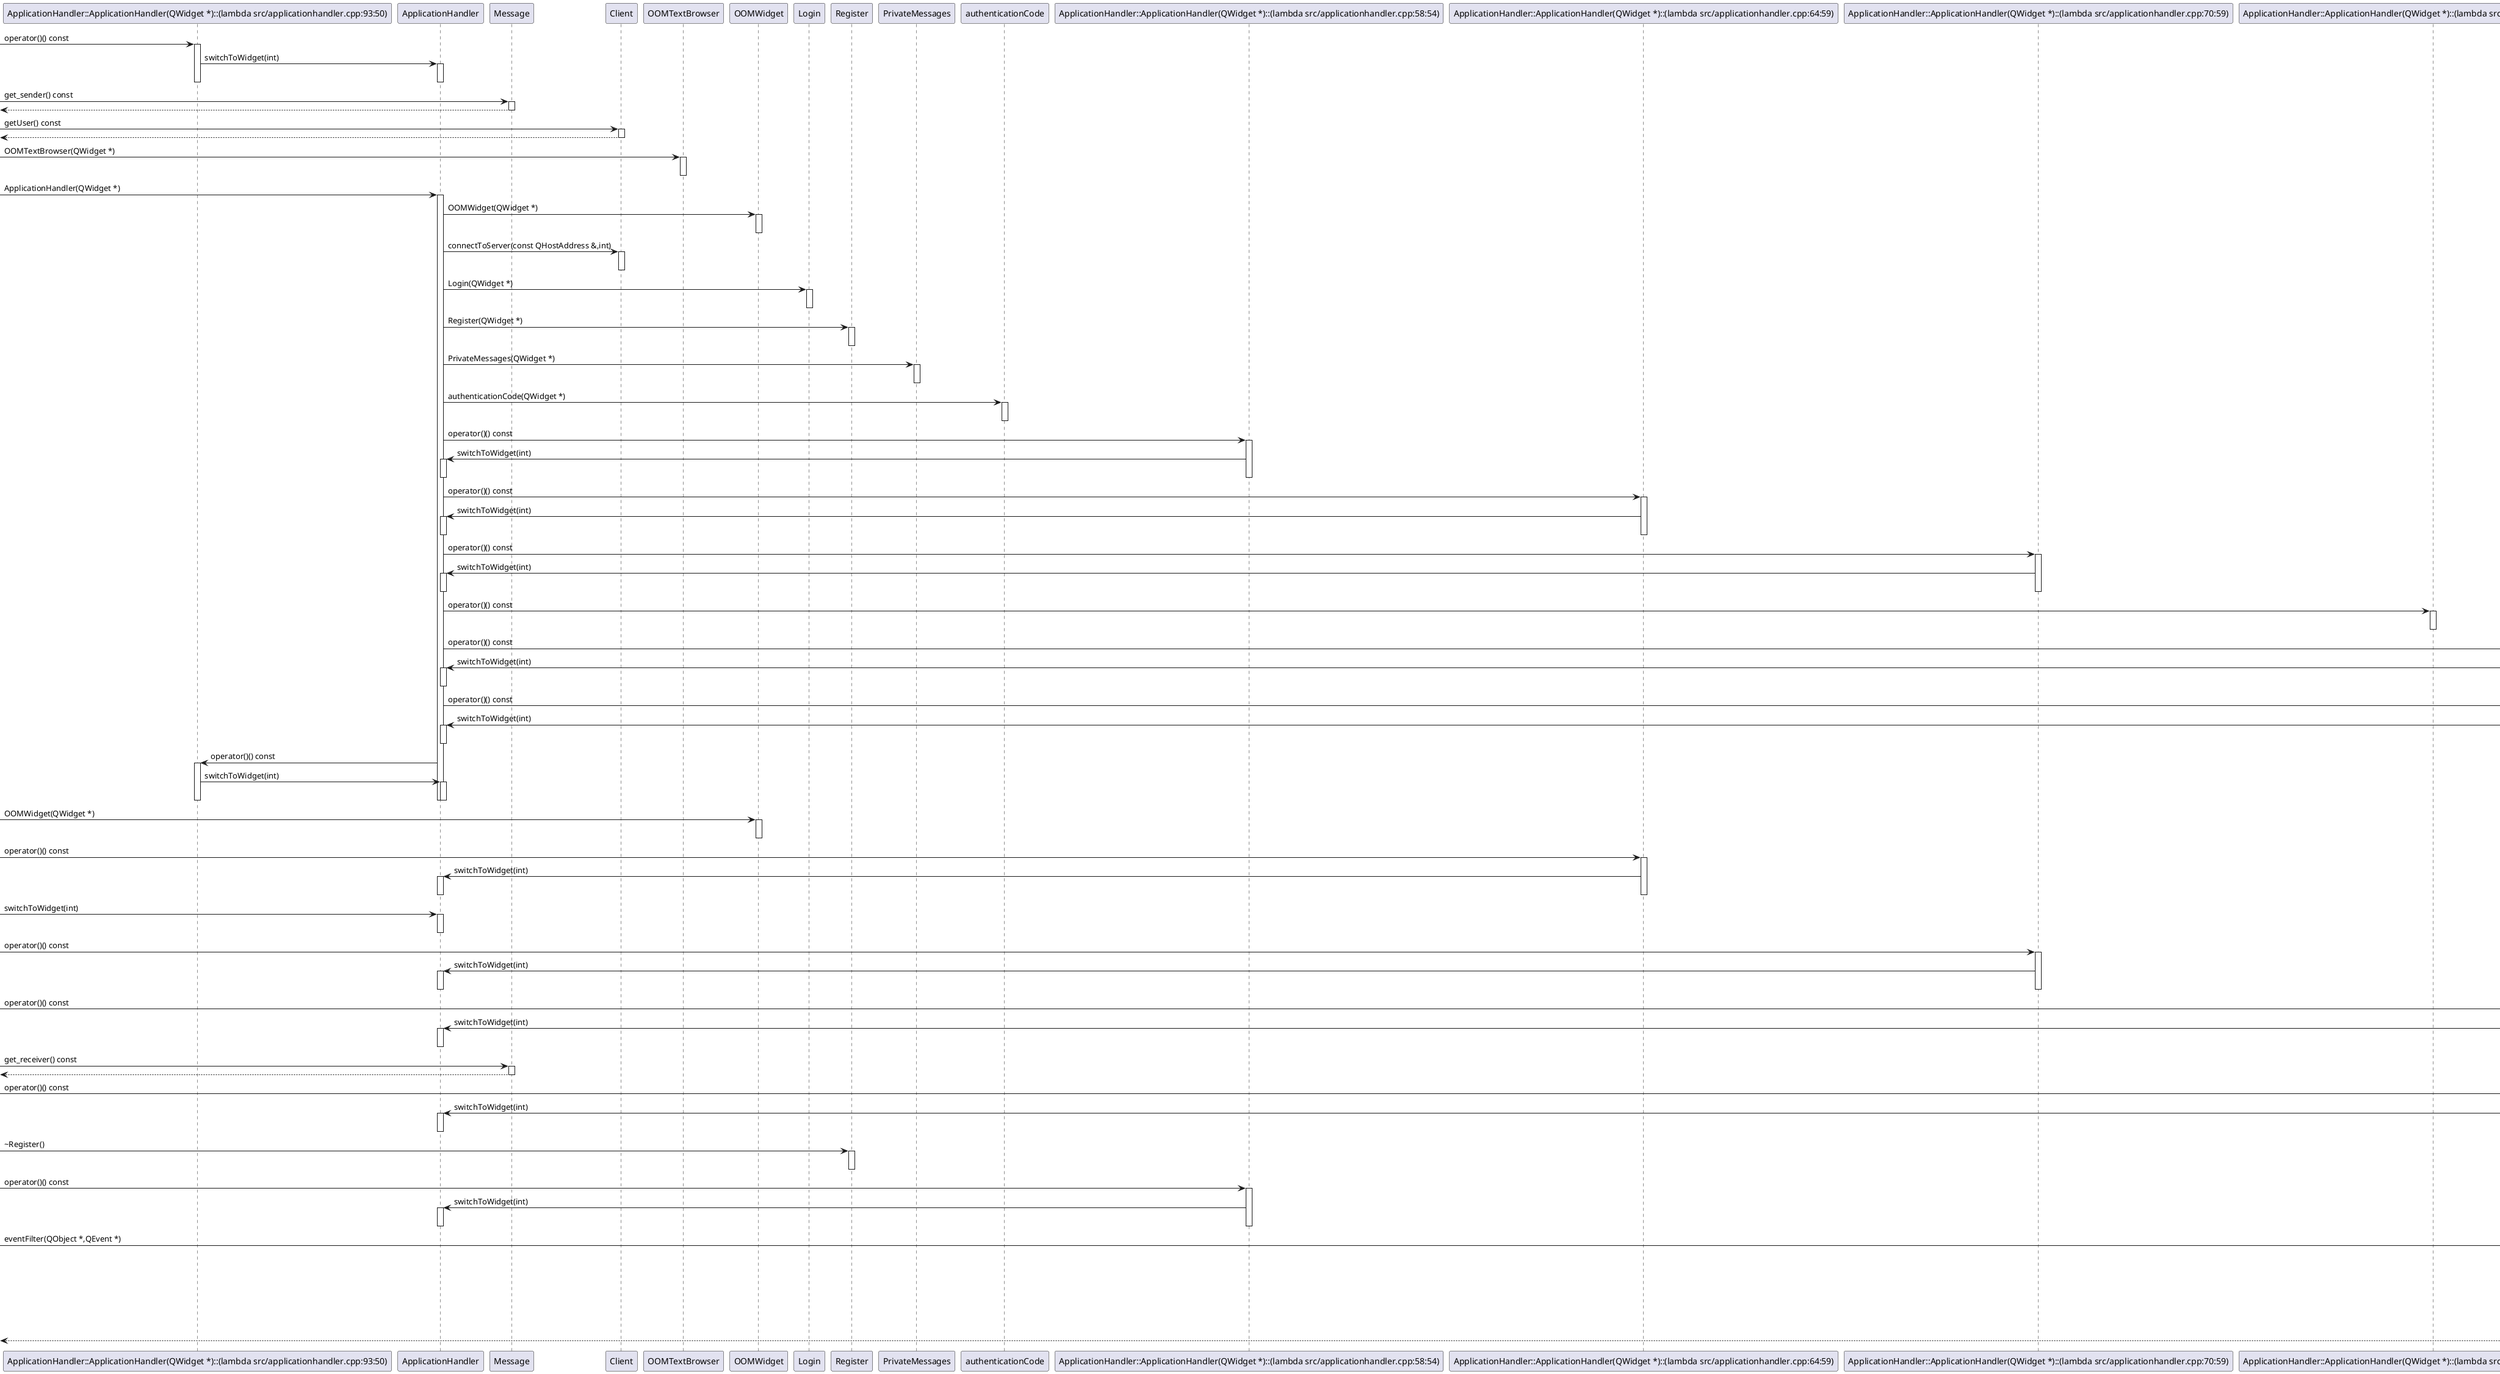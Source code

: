 @startuml
participant "ApplicationHandler::ApplicationHandler(QWidget *)::(lambda src/applicationhandler.cpp:93:50)" as C_0007648510219585816158
[-> C_0007648510219585816158 : operator()() const
activate C_0007648510219585816158
participant "ApplicationHandler" as C_0000542423727397848991
C_0007648510219585816158 -> C_0000542423727397848991 : switchToWidget(int)
activate C_0000542423727397848991
deactivate C_0000542423727397848991
deactivate C_0007648510219585816158
participant "Message" as C_0014824791405600746196
[-> C_0014824791405600746196 : get_sender() const
activate C_0014824791405600746196
[<-- C_0014824791405600746196
deactivate C_0014824791405600746196
participant "Client" as C_0009036792685107474111
[-> C_0009036792685107474111 : getUser() const
activate C_0009036792685107474111
[<-- C_0009036792685107474111
deactivate C_0009036792685107474111
participant "OOMTextBrowser" as C_0012896982152753567421
[-> C_0012896982152753567421 : OOMTextBrowser(QWidget *)
activate C_0012896982152753567421
deactivate C_0012896982152753567421
[-> C_0000542423727397848991 : ApplicationHandler(QWidget *)
activate C_0000542423727397848991
participant "OOMWidget" as C_0014848441550523525489
C_0000542423727397848991 -> C_0014848441550523525489 : OOMWidget(QWidget *)
activate C_0014848441550523525489
deactivate C_0014848441550523525489
C_0000542423727397848991 -> C_0009036792685107474111 : connectToServer(const QHostAddress &,int)
activate C_0009036792685107474111
deactivate C_0009036792685107474111
participant "Login" as C_0003822774298956646229
C_0000542423727397848991 -> C_0003822774298956646229 : Login(QWidget *)
activate C_0003822774298956646229
deactivate C_0003822774298956646229
participant "Register" as C_0007926232458949256986
C_0000542423727397848991 -> C_0007926232458949256986 : Register(QWidget *)
activate C_0007926232458949256986
deactivate C_0007926232458949256986
participant "PrivateMessages" as C_0011157448002936184542
C_0000542423727397848991 -> C_0011157448002936184542 : PrivateMessages(QWidget *)
activate C_0011157448002936184542
deactivate C_0011157448002936184542
participant "authenticationCode" as C_0003481361528423082635
C_0000542423727397848991 -> C_0003481361528423082635 : authenticationCode(QWidget *)
activate C_0003481361528423082635
deactivate C_0003481361528423082635
participant "ApplicationHandler::ApplicationHandler(QWidget *)::(lambda src/applicationhandler.cpp:58:54)" as C_0009045347331992479436
C_0000542423727397848991 -> C_0009045347331992479436 : operator()() const
activate C_0009045347331992479436
C_0009045347331992479436 -> C_0000542423727397848991 : switchToWidget(int)
activate C_0000542423727397848991
deactivate C_0000542423727397848991
deactivate C_0009045347331992479436
participant "ApplicationHandler::ApplicationHandler(QWidget *)::(lambda src/applicationhandler.cpp:64:59)" as C_0009874020708038164226
C_0000542423727397848991 -> C_0009874020708038164226 : operator()() const
activate C_0009874020708038164226
C_0009874020708038164226 -> C_0000542423727397848991 : switchToWidget(int)
activate C_0000542423727397848991
deactivate C_0000542423727397848991
deactivate C_0009874020708038164226
participant "ApplicationHandler::ApplicationHandler(QWidget *)::(lambda src/applicationhandler.cpp:70:59)" as C_0014662055153451426921
C_0000542423727397848991 -> C_0014662055153451426921 : operator()() const
activate C_0014662055153451426921
C_0014662055153451426921 -> C_0000542423727397848991 : switchToWidget(int)
activate C_0000542423727397848991
deactivate C_0000542423727397848991
deactivate C_0014662055153451426921
participant "ApplicationHandler::ApplicationHandler(QWidget *)::(lambda src/applicationhandler.cpp:76:55)" as C_0005484528990066454167
C_0000542423727397848991 -> C_0005484528990066454167 : operator()() const
activate C_0005484528990066454167
deactivate C_0005484528990066454167
participant "ApplicationHandler::ApplicationHandler(QWidget *)::(lambda src/applicationhandler.cpp:81:52)" as C_0013848042824708331525
C_0000542423727397848991 -> C_0013848042824708331525 : operator()() const
activate C_0013848042824708331525
C_0013848042824708331525 -> C_0000542423727397848991 : switchToWidget(int)
activate C_0000542423727397848991
deactivate C_0000542423727397848991
deactivate C_0013848042824708331525
participant "ApplicationHandler::ApplicationHandler(QWidget *)::(lambda src/applicationhandler.cpp:87:58)" as C_0014893568148675996397
C_0000542423727397848991 -> C_0014893568148675996397 : operator()() const
activate C_0014893568148675996397
C_0014893568148675996397 -> C_0000542423727397848991 : switchToWidget(int)
activate C_0000542423727397848991
deactivate C_0000542423727397848991
deactivate C_0014893568148675996397
C_0000542423727397848991 -> C_0007648510219585816158 : operator()() const
activate C_0007648510219585816158
C_0007648510219585816158 -> C_0000542423727397848991 : switchToWidget(int)
activate C_0000542423727397848991
deactivate C_0000542423727397848991
deactivate C_0007648510219585816158
deactivate C_0000542423727397848991
[-> C_0014848441550523525489 : OOMWidget(QWidget *)
activate C_0014848441550523525489
deactivate C_0014848441550523525489
[-> C_0009874020708038164226 : operator()() const
activate C_0009874020708038164226
C_0009874020708038164226 -> C_0000542423727397848991 : switchToWidget(int)
activate C_0000542423727397848991
deactivate C_0000542423727397848991
deactivate C_0009874020708038164226
[-> C_0000542423727397848991 : switchToWidget(int)
activate C_0000542423727397848991
deactivate C_0000542423727397848991
[-> C_0014662055153451426921 : operator()() const
activate C_0014662055153451426921
C_0014662055153451426921 -> C_0000542423727397848991 : switchToWidget(int)
activate C_0000542423727397848991
deactivate C_0000542423727397848991
deactivate C_0014662055153451426921
[-> C_0014893568148675996397 : operator()() const
activate C_0014893568148675996397
C_0014893568148675996397 -> C_0000542423727397848991 : switchToWidget(int)
activate C_0000542423727397848991
deactivate C_0000542423727397848991
deactivate C_0014893568148675996397
[-> C_0014824791405600746196 : get_receiver() const
activate C_0014824791405600746196
[<-- C_0014824791405600746196
deactivate C_0014824791405600746196
[-> C_0013848042824708331525 : operator()() const
activate C_0013848042824708331525
C_0013848042824708331525 -> C_0000542423727397848991 : switchToWidget(int)
activate C_0000542423727397848991
deactivate C_0000542423727397848991
deactivate C_0013848042824708331525
[-> C_0007926232458949256986 : ~Register()
activate C_0007926232458949256986
deactivate C_0007926232458949256986
[-> C_0009045347331992479436 : operator()() const
activate C_0009045347331992479436
C_0009045347331992479436 -> C_0000542423727397848991 : switchToWidget(int)
activate C_0000542423727397848991
deactivate C_0000542423727397848991
deactivate C_0009045347331992479436
participant "EnterKeyFilter" as C_0012803028418620508859
[-> C_0012803028418620508859 : eventFilter(QObject *,QEvent *)
activate C_0012803028418620508859
alt
alt
C_0012803028418620508859 -> C_0012803028418620508859 : enterPressed()
activate C_0012803028418620508859
deactivate C_0012803028418620508859
end
end
[<-- C_0012803028418620508859
deactivate C_0012803028418620508859

'Generated with clang-uml, version 0.6.0
'LLVM version clang version 18.1.8 (Fedora 18.1.8-1.fc40)
@enduml
